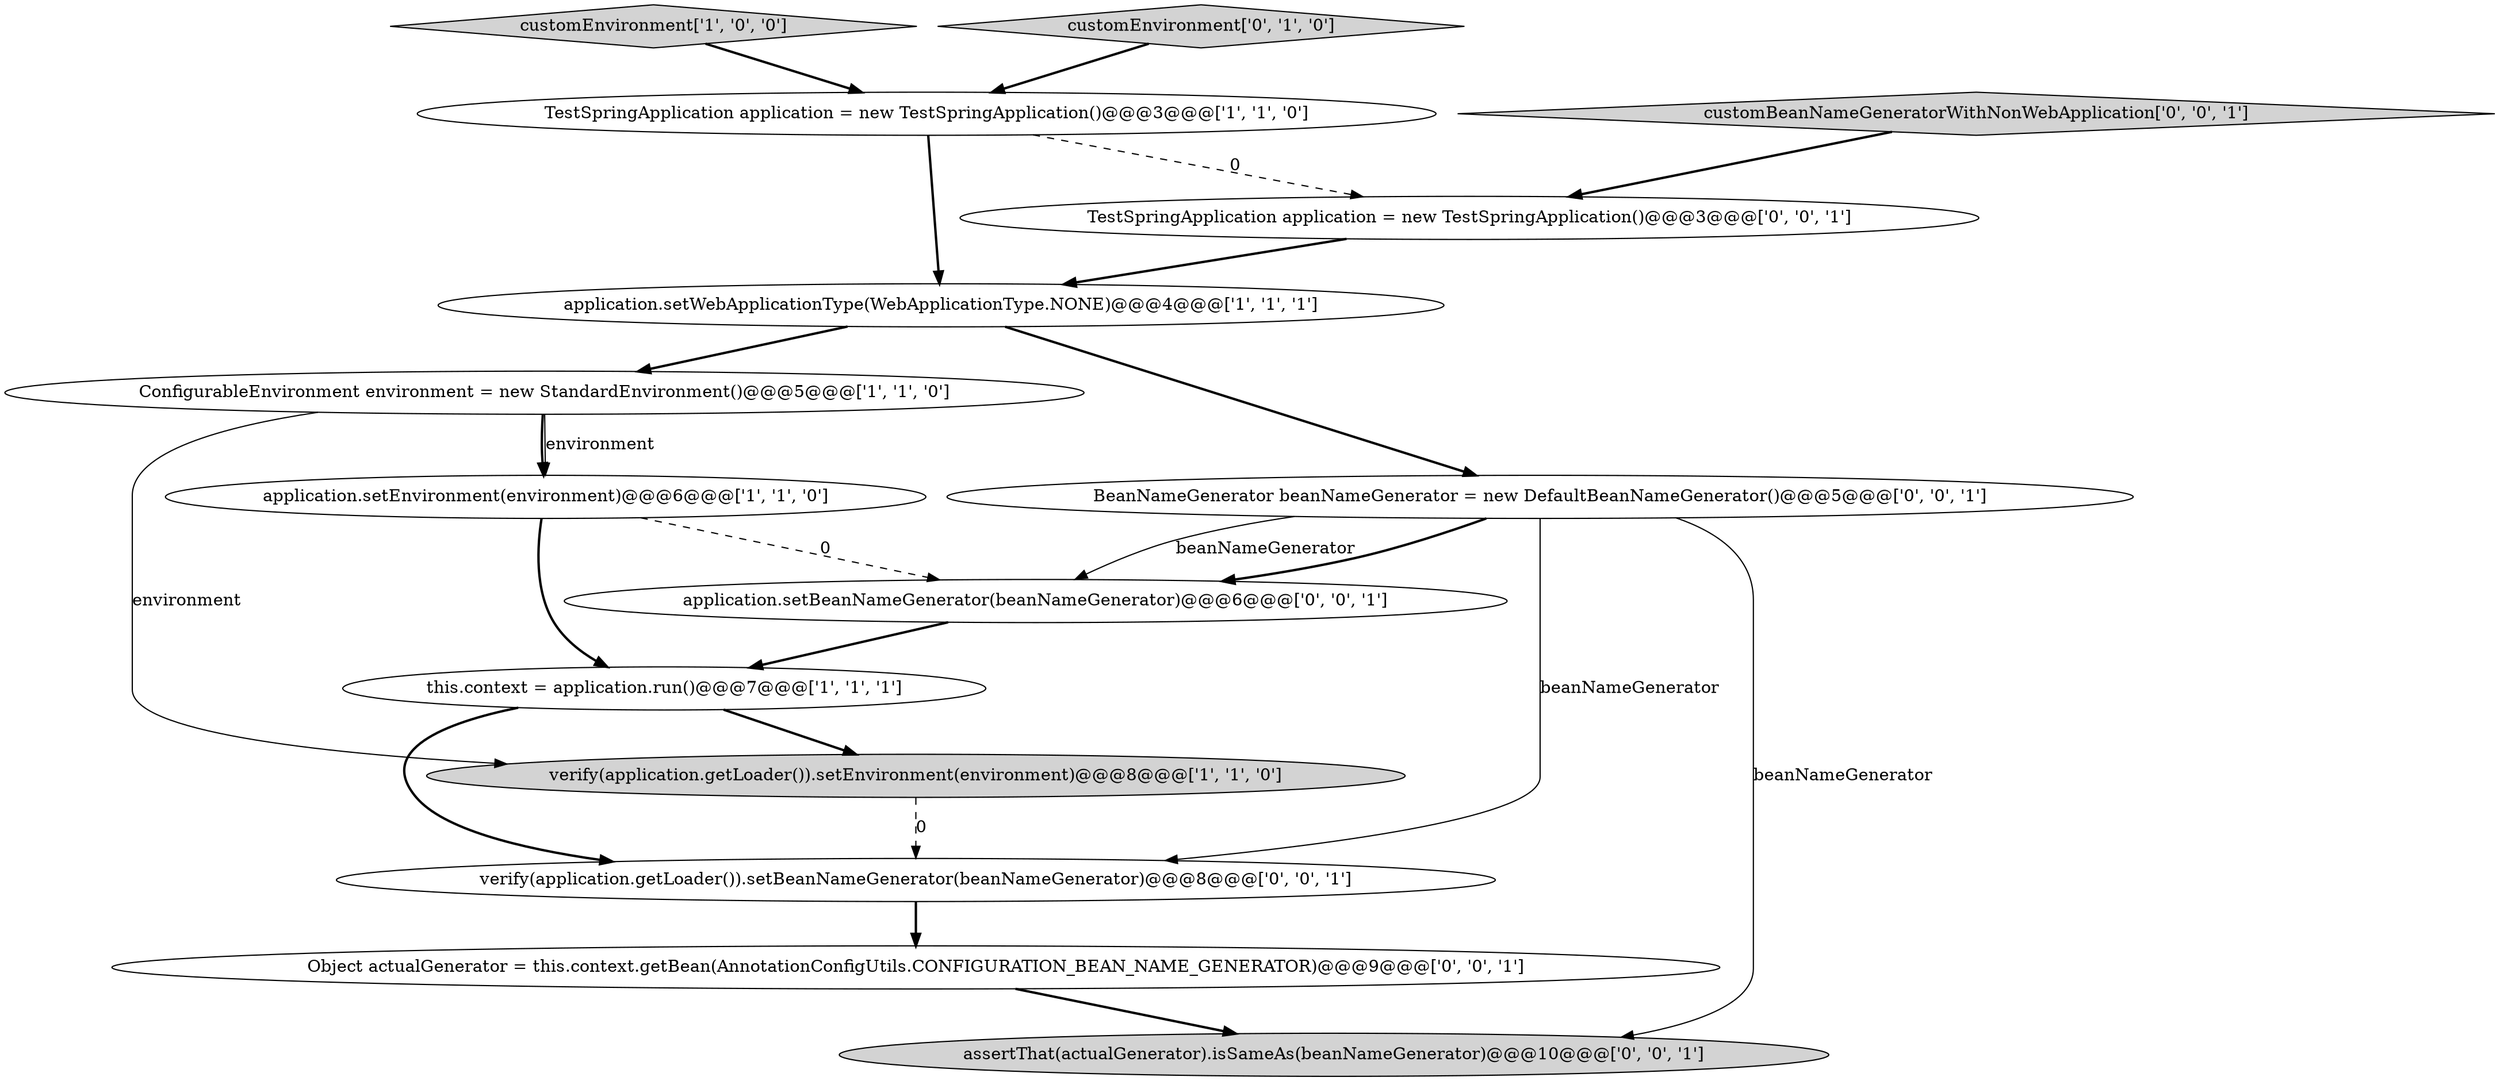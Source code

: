 digraph {
4 [style = filled, label = "TestSpringApplication application = new TestSpringApplication()@@@3@@@['1', '1', '0']", fillcolor = white, shape = ellipse image = "AAA0AAABBB1BBB"];
10 [style = filled, label = "Object actualGenerator = this.context.getBean(AnnotationConfigUtils.CONFIGURATION_BEAN_NAME_GENERATOR)@@@9@@@['0', '0', '1']", fillcolor = white, shape = ellipse image = "AAA0AAABBB3BBB"];
8 [style = filled, label = "application.setBeanNameGenerator(beanNameGenerator)@@@6@@@['0', '0', '1']", fillcolor = white, shape = ellipse image = "AAA0AAABBB3BBB"];
0 [style = filled, label = "verify(application.getLoader()).setEnvironment(environment)@@@8@@@['1', '1', '0']", fillcolor = lightgray, shape = ellipse image = "AAA0AAABBB1BBB"];
13 [style = filled, label = "TestSpringApplication application = new TestSpringApplication()@@@3@@@['0', '0', '1']", fillcolor = white, shape = ellipse image = "AAA0AAABBB3BBB"];
3 [style = filled, label = "this.context = application.run()@@@7@@@['1', '1', '1']", fillcolor = white, shape = ellipse image = "AAA0AAABBB1BBB"];
12 [style = filled, label = "verify(application.getLoader()).setBeanNameGenerator(beanNameGenerator)@@@8@@@['0', '0', '1']", fillcolor = white, shape = ellipse image = "AAA0AAABBB3BBB"];
1 [style = filled, label = "application.setWebApplicationType(WebApplicationType.NONE)@@@4@@@['1', '1', '1']", fillcolor = white, shape = ellipse image = "AAA0AAABBB1BBB"];
5 [style = filled, label = "customEnvironment['1', '0', '0']", fillcolor = lightgray, shape = diamond image = "AAA0AAABBB1BBB"];
9 [style = filled, label = "BeanNameGenerator beanNameGenerator = new DefaultBeanNameGenerator()@@@5@@@['0', '0', '1']", fillcolor = white, shape = ellipse image = "AAA0AAABBB3BBB"];
7 [style = filled, label = "customEnvironment['0', '1', '0']", fillcolor = lightgray, shape = diamond image = "AAA0AAABBB2BBB"];
2 [style = filled, label = "application.setEnvironment(environment)@@@6@@@['1', '1', '0']", fillcolor = white, shape = ellipse image = "AAA0AAABBB1BBB"];
6 [style = filled, label = "ConfigurableEnvironment environment = new StandardEnvironment()@@@5@@@['1', '1', '0']", fillcolor = white, shape = ellipse image = "AAA0AAABBB1BBB"];
14 [style = filled, label = "assertThat(actualGenerator).isSameAs(beanNameGenerator)@@@10@@@['0', '0', '1']", fillcolor = lightgray, shape = ellipse image = "AAA0AAABBB3BBB"];
11 [style = filled, label = "customBeanNameGeneratorWithNonWebApplication['0', '0', '1']", fillcolor = lightgray, shape = diamond image = "AAA0AAABBB3BBB"];
10->14 [style = bold, label=""];
6->0 [style = solid, label="environment"];
9->8 [style = solid, label="beanNameGenerator"];
2->3 [style = bold, label=""];
8->3 [style = bold, label=""];
7->4 [style = bold, label=""];
3->12 [style = bold, label=""];
0->12 [style = dashed, label="0"];
9->8 [style = bold, label=""];
2->8 [style = dashed, label="0"];
13->1 [style = bold, label=""];
1->9 [style = bold, label=""];
3->0 [style = bold, label=""];
6->2 [style = bold, label=""];
9->14 [style = solid, label="beanNameGenerator"];
1->6 [style = bold, label=""];
12->10 [style = bold, label=""];
9->12 [style = solid, label="beanNameGenerator"];
5->4 [style = bold, label=""];
11->13 [style = bold, label=""];
4->1 [style = bold, label=""];
4->13 [style = dashed, label="0"];
6->2 [style = solid, label="environment"];
}
